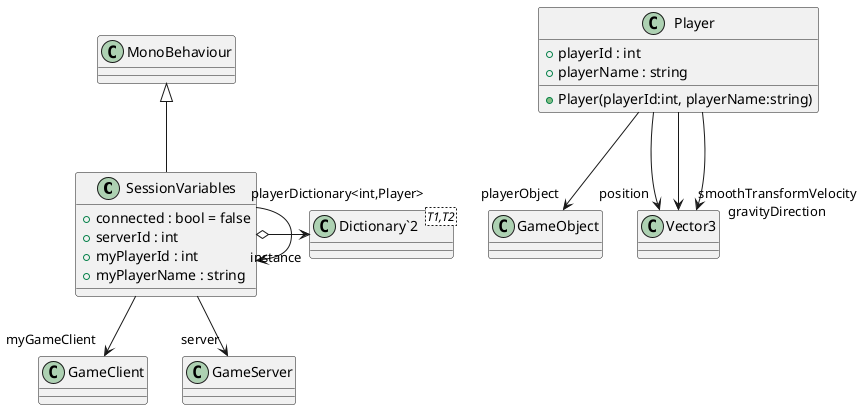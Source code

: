 @startuml
class SessionVariables {
    + connected : bool = false
    + serverId : int
    + myPlayerId : int
    + myPlayerName : string
}
class Player {
    + playerId : int
    + playerName : string
    + Player(playerId:int, playerName:string)
}
class "Dictionary`2"<T1,T2> {
}
MonoBehaviour <|-- SessionVariables
SessionVariables o-> "playerDictionary<int,Player>" "Dictionary`2"
SessionVariables --> "myGameClient" GameClient
SessionVariables --> "server" GameServer
SessionVariables --> "instance" SessionVariables
Player --> "playerObject" GameObject
Player --> "position" Vector3
Player --> "smoothTransformVelocity" Vector3
Player --> "gravityDirection" Vector3
@enduml

